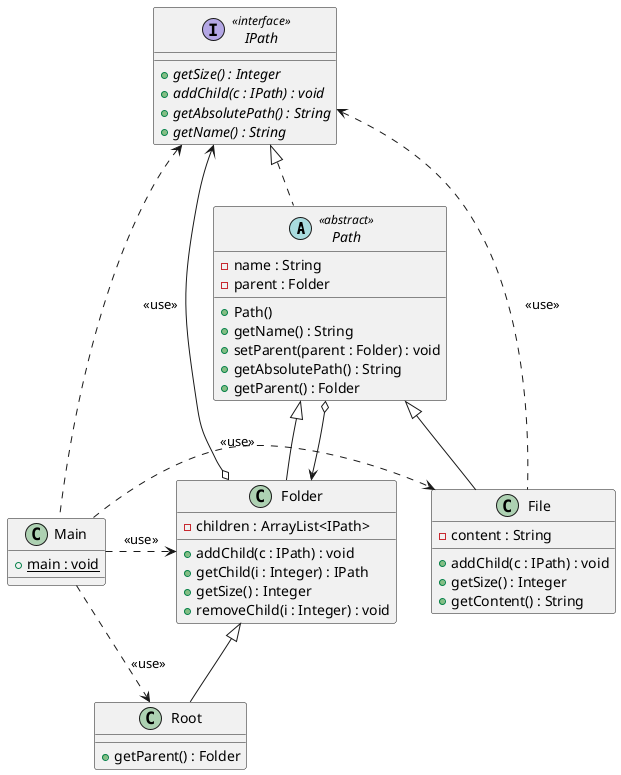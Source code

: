 @startuml
'https://plantuml.com/class-diagram

abstract class Path <<abstract>> implements IPath
{
    - name : String
    - parent : Folder
    + Path()
    + getName() : String
    + setParent(parent : Folder) : void
    + getAbsolutePath() : String
    + getParent() : Folder
}

interface IPath <<interface>>
{
    + {abstract} getSize() : Integer
    + {abstract} addChild(c : IPath) : void
    + {abstract} getAbsolutePath() : String
    + {abstract} getName() : String
}

class Main
{
    + {static} main : void
}

class Folder extends Path
{
    - children : ArrayList<IPath>
    + addChild(c : IPath) : void
    + getChild(i : Integer) : IPath
    + getSize() : Integer
    + removeChild(i : Integer) : void
}

class File extends Path
{
    - content : String
    + addChild(c : IPath) : void
    + getSize() : Integer
    + getContent() : String
}

class Root extends Folder
{
    + getParent() : Folder
}

Folder o-up-> IPath
Path o-down-> Folder
Main .up> IPath : <<use>>
Main .down> Folder : <<use>>
Main .> File : <<use>>
Main .> Root : <<use>>
File .left> IPath : <<use>>

@enduml